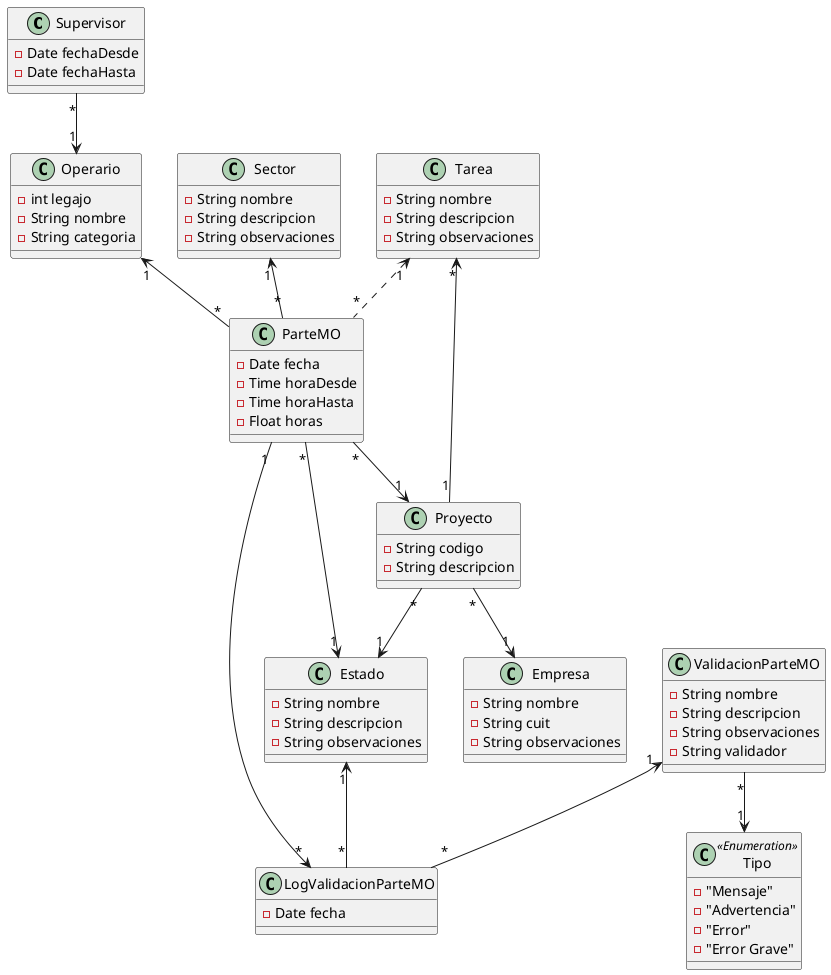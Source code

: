 @startuml
Supervisor "*"--> "1" Operario
Sector "1" <--"*" ParteMO
Operario "1" <--"*" ParteMO
Tarea "1" <.. "*" ParteMO
ParteMO "*" --> "1" Estado
ParteMO "*" --> "1" Proyecto
Tarea "*" <-- "1" Proyecto
Proyecto "*" --> "1" Estado
Proyecto "*"--> "1" Empresa
ParteMO "1" --> "*" LogValidacionParteMO
Estado "1" <-- "*" LogValidacionParteMO
ValidacionParteMO "1" <-- "*" LogValidacionParteMO
ValidacionParteMO "*" --> "1" Tipo

class Supervisor{
  -Date fechaDesde
  -Date fechaHasta
}
class Operario{
  -int legajo
  -String nombre
  -String categoria
}
class Sector{
  -String nombre
  -String descripcion
  -String observaciones
}
class Tarea{
  -String nombre
  -String descripcion
  -String observaciones
}
class ParteMO{
  -Date fecha
  -Time horaDesde
  -Time horaHasta
  -Float horas
}
class Proyecto{
  -String codigo
  -String descripcion
}
class Empresa{
  -String nombre
  -String cuit
  -String observaciones
}
class Estado{
  -String nombre
  -String descripcion
  -String observaciones
}
class LogValidacionParteMO{
  -Date fecha
}
class ValidacionParteMO{
  -String nombre
  -String descripcion
  -String observaciones
  -String validador
}
class Tipo<<Enumeration>>{
  -"Mensaje"
  -"Advertencia"
  -"Error"
  -"Error Grave"
}
@enduml
